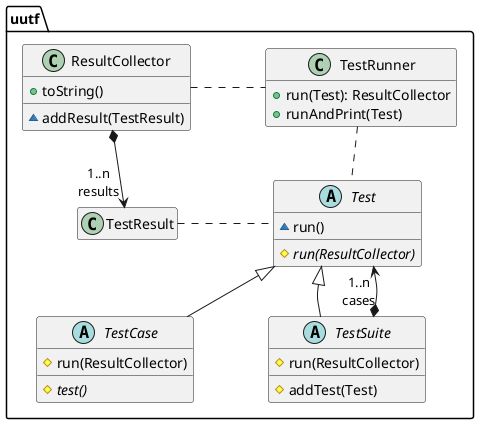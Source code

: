 @startuml

skinparam nodesep 75
skinparam ranksep 50
hide empty members



package uutf {


  abstract class Test {
    ~ run()
    __
    # {abstract} run(ResultCollector)
  }

  abstract class TestCase {
    # run(ResultCollector)
    __
    # {abstract} test()
  }

  abstract class TestSuite {
    # run(ResultCollector)
    __
    # addTest(Test)
  }

  TestSuite *--> "1..n\ncases" Test

  class TestRunner {
    + run(Test): ResultCollector
    + runAndPrint(Test)
  }

  ResultCollector . TestRunner

  TestRunner .. Test

  Test <|-- TestCase
  Test <|-- TestSuite

  class ResultCollector {
    + toString()
    __
    ~ addResult(TestResult)
  }

  ResultCollector *--> "1..n\nresults" TestResult
  TestResult . Test

}


@enduml
